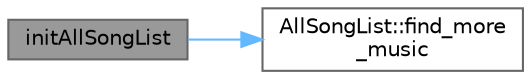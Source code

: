 digraph "initAllSongList"
{
 // LATEX_PDF_SIZE
  bgcolor="transparent";
  edge [fontname=Helvetica,fontsize=10,labelfontname=Helvetica,labelfontsize=10];
  node [fontname=Helvetica,fontsize=10,shape=box,height=0.2,width=0.4];
  rankdir="LR";
  Node1 [id="Node000001",label="initAllSongList",height=0.2,width=0.4,color="gray40", fillcolor="grey60", style="filled", fontcolor="black",tooltip="初始化歌单控件"];
  Node1 -> Node2 [id="edge1_Node000001_Node000002",color="steelblue1",style="solid",tooltip=" "];
  Node2 [id="Node000002",label="AllSongList::find_more\l_music",height=0.2,width=0.4,color="grey40", fillcolor="white", style="filled",URL="$class_all_song_list.html#aa23356daca3ed71116d6ae55df2991f4",tooltip="搜索更多音乐信号"];
}
